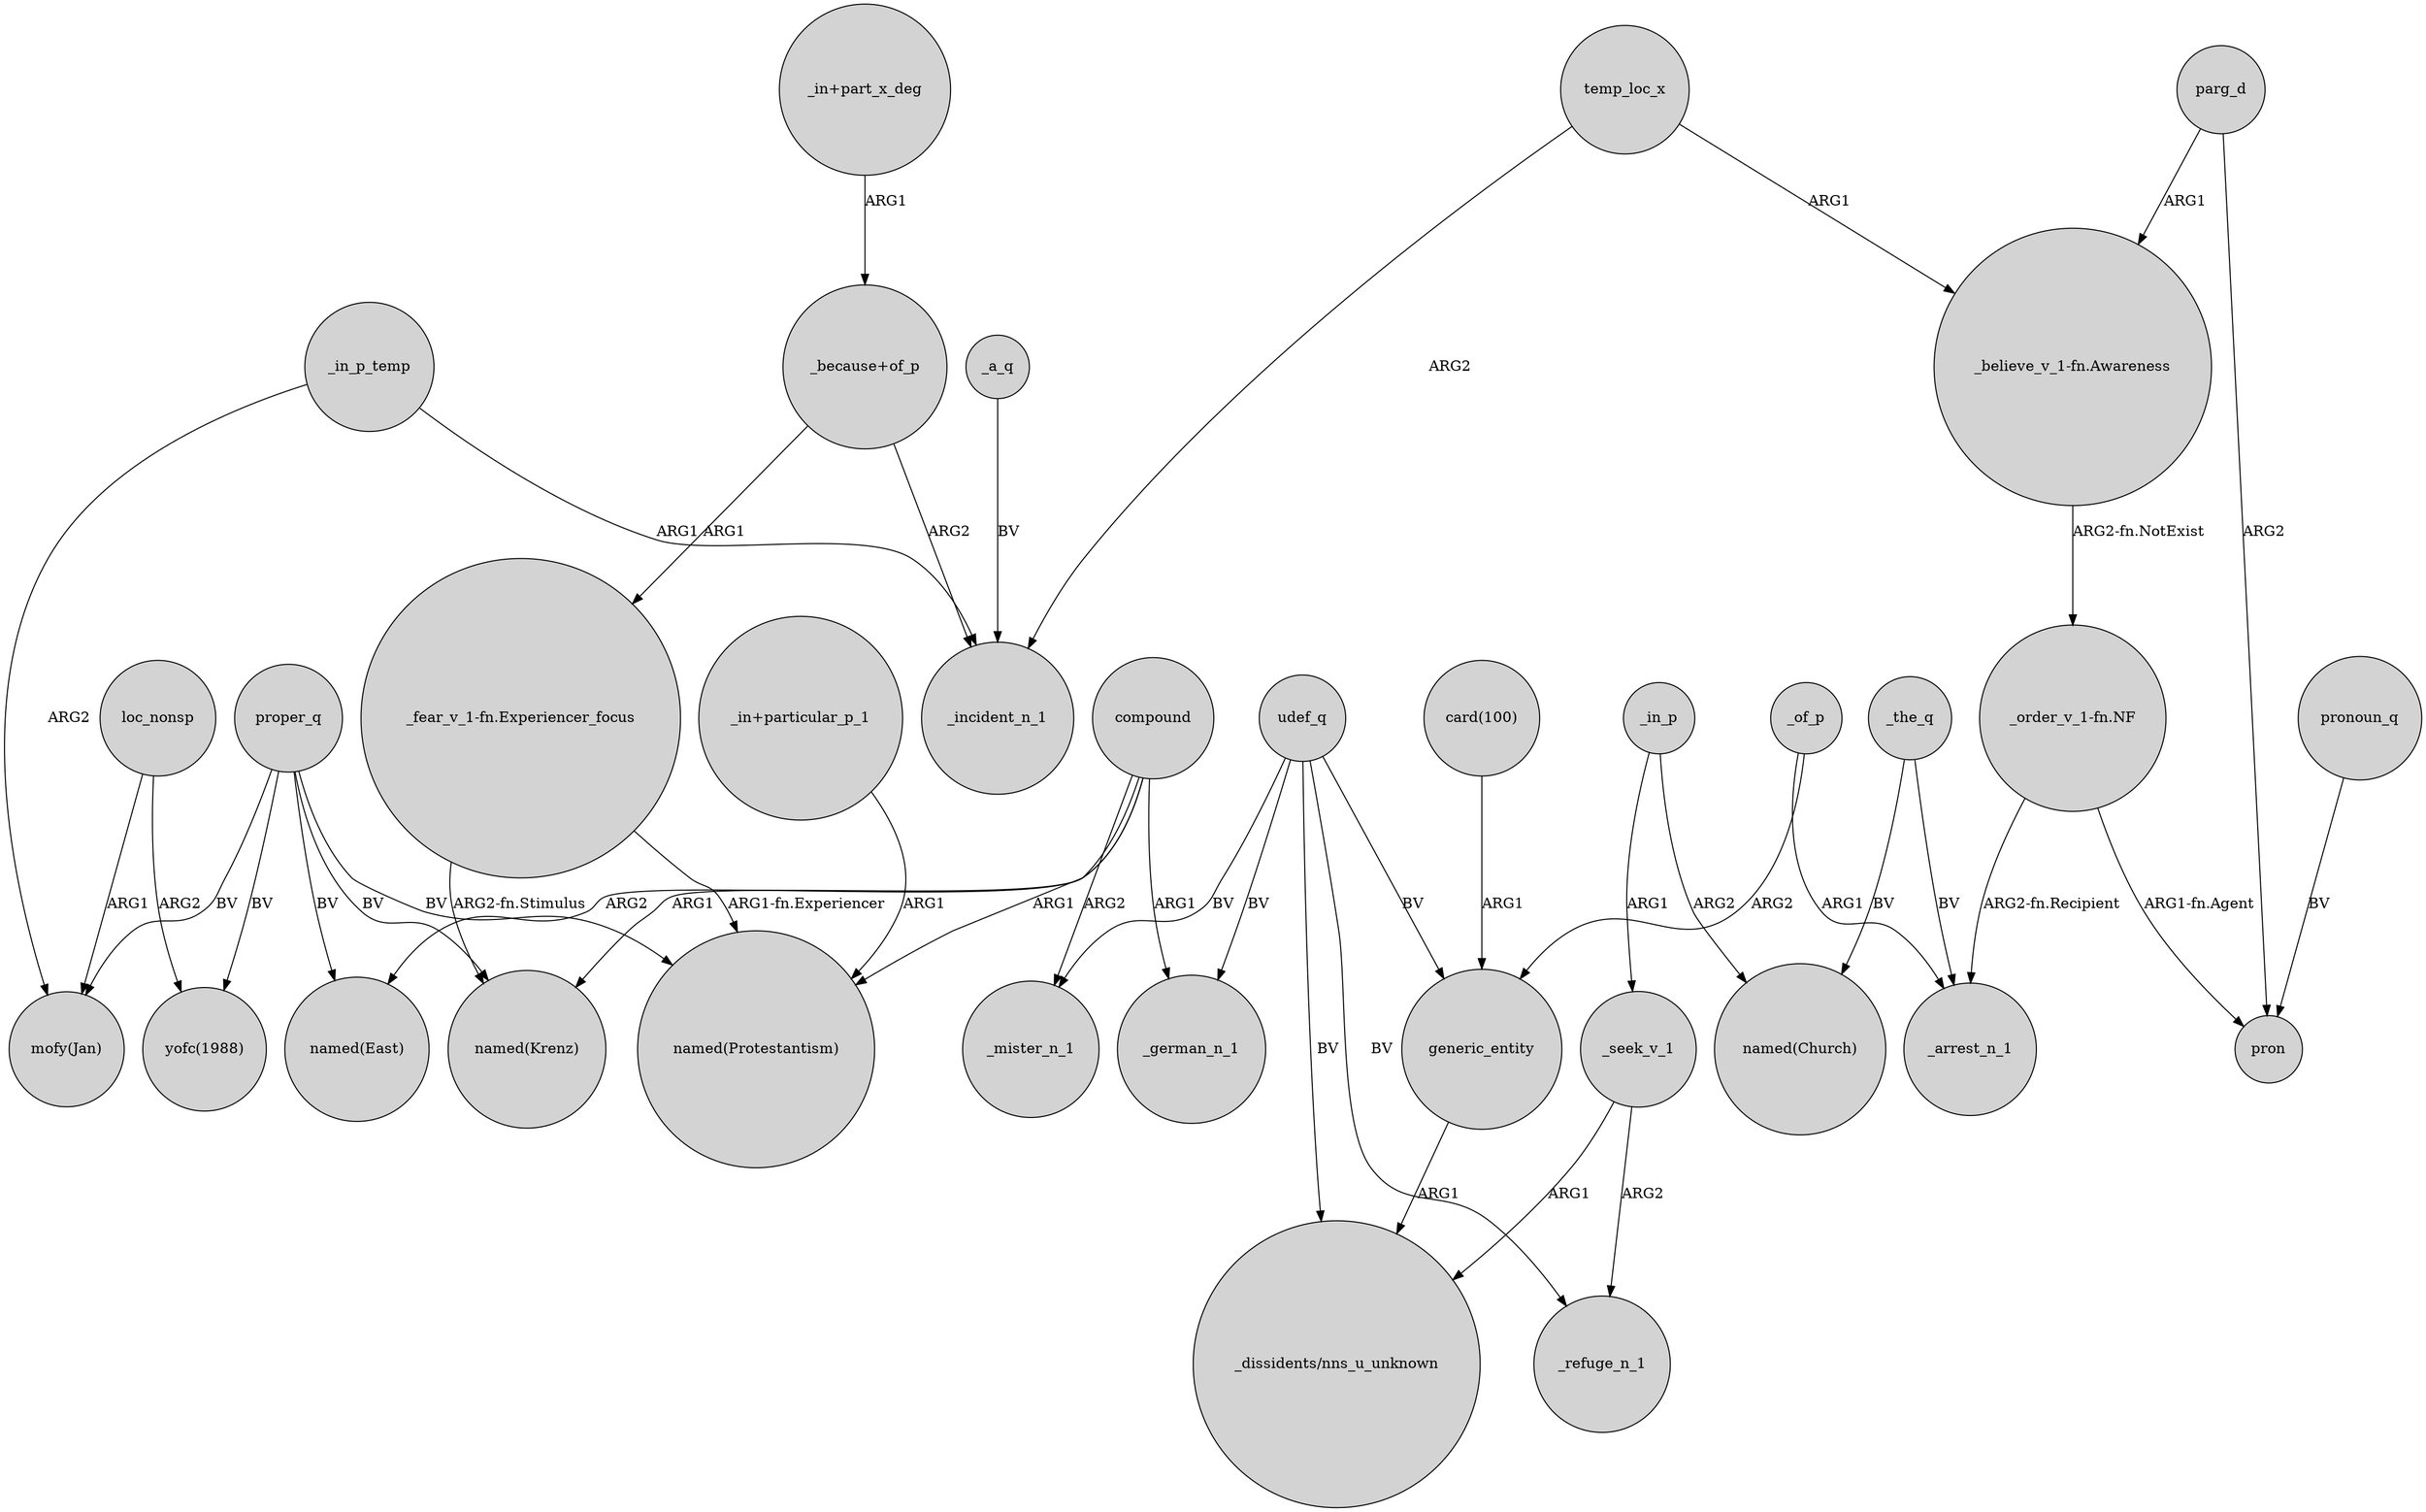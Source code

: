 digraph {
	node [shape=circle style=filled]
	"_because+of_p" -> _incident_n_1 [label=ARG2]
	"_in+part_x_deg" -> "_because+of_p" [label=ARG1]
	"_because+of_p" -> "_fear_v_1-fn.Experiencer_focus" [label=ARG1]
	_of_p -> generic_entity [label=ARG2]
	udef_q -> "_dissidents/nns_u_unknown" [label=BV]
	udef_q -> generic_entity [label=BV]
	"card(100)" -> generic_entity [label=ARG1]
	_in_p_temp -> "mofy(Jan)" [label=ARG2]
	"_order_v_1-fn.NF" -> _arrest_n_1 [label="ARG2-fn.Recipient"]
	compound -> _mister_n_1 [label=ARG2]
	_in_p_temp -> _incident_n_1 [label=ARG1]
	proper_q -> "named(Krenz)" [label=BV]
	"_order_v_1-fn.NF" -> pron [label="ARG1-fn.Agent"]
	udef_q -> _mister_n_1 [label=BV]
	_of_p -> _arrest_n_1 [label=ARG1]
	parg_d -> "_believe_v_1-fn.Awareness" [label=ARG1]
	udef_q -> _german_n_1 [label=BV]
	_seek_v_1 -> _refuge_n_1 [label=ARG2]
	proper_q -> "mofy(Jan)" [label=BV]
	generic_entity -> "_dissidents/nns_u_unknown" [label=ARG1]
	_in_p -> _seek_v_1 [label=ARG1]
	"_believe_v_1-fn.Awareness" -> "_order_v_1-fn.NF" [label="ARG2-fn.NotExist"]
	parg_d -> pron [label=ARG2]
	proper_q -> "named(Protestantism)" [label=BV]
	temp_loc_x -> "_believe_v_1-fn.Awareness" [label=ARG1]
	compound -> "named(Protestantism)" [label=ARG1]
	pronoun_q -> pron [label=BV]
	proper_q -> "yofc(1988)" [label=BV]
	_seek_v_1 -> "_dissidents/nns_u_unknown" [label=ARG1]
	_a_q -> _incident_n_1 [label=BV]
	_in_p -> "named(Church)" [label=ARG2]
	compound -> "named(Krenz)" [label=ARG1]
	temp_loc_x -> _incident_n_1 [label=ARG2]
	udef_q -> _refuge_n_1 [label=BV]
	_the_q -> "named(Church)" [label=BV]
	"_fear_v_1-fn.Experiencer_focus" -> "named(Protestantism)" [label="ARG1-fn.Experiencer"]
	_the_q -> _arrest_n_1 [label=BV]
	loc_nonsp -> "mofy(Jan)" [label=ARG1]
	proper_q -> "named(East)" [label=BV]
	"_in+particular_p_1" -> "named(Protestantism)" [label=ARG1]
	"_fear_v_1-fn.Experiencer_focus" -> "named(Krenz)" [label="ARG2-fn.Stimulus"]
	compound -> "named(East)" [label=ARG2]
	compound -> _german_n_1 [label=ARG1]
	loc_nonsp -> "yofc(1988)" [label=ARG2]
}
